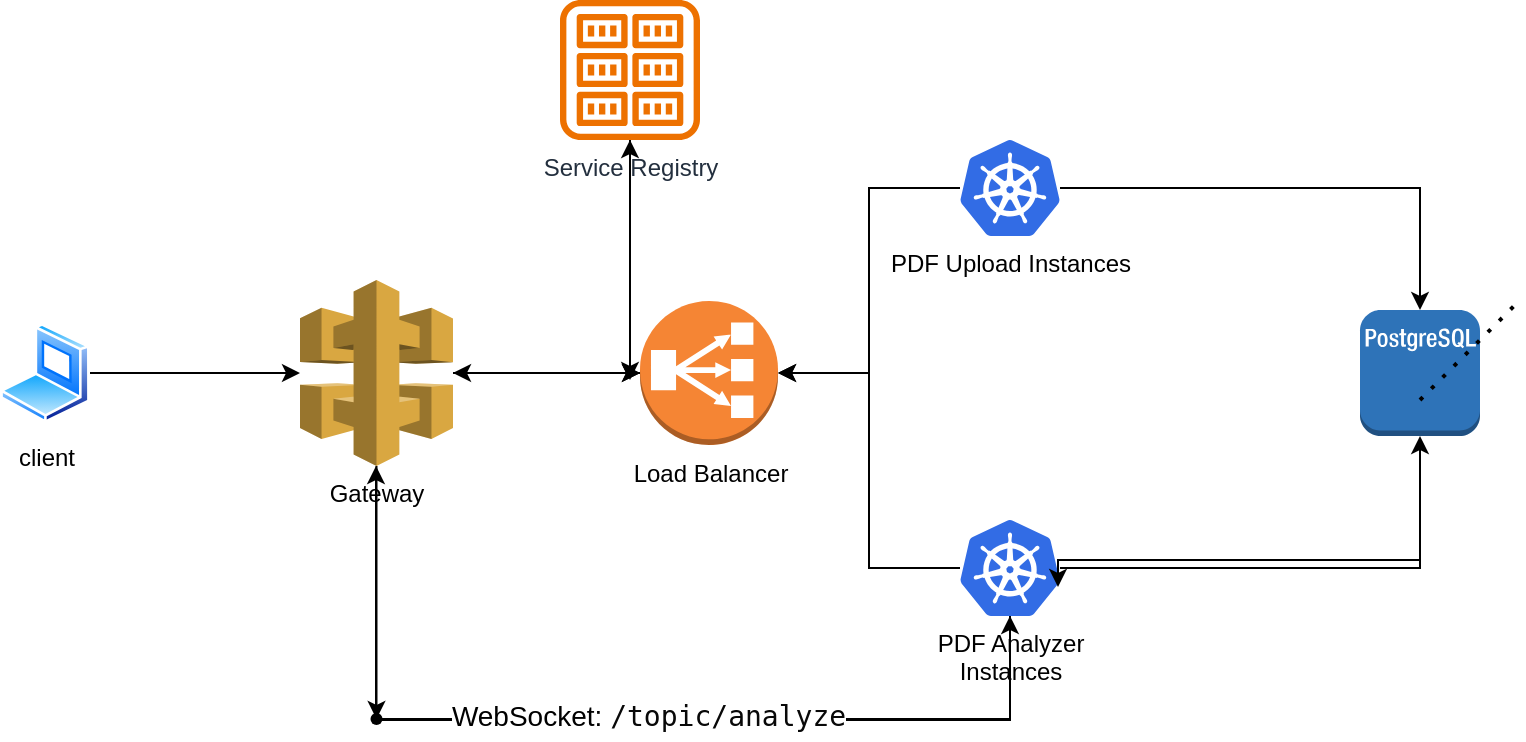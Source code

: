 <mxfile version="24.2.1" type="device">
  <diagram name="Seite-1" id="JyPgvnvc2GJYqzVewFz3">
    <mxGraphModel dx="2066" dy="1111" grid="1" gridSize="10" guides="1" tooltips="1" connect="1" arrows="1" fold="1" page="1" pageScale="1" pageWidth="827" pageHeight="1169" math="0" shadow="0">
      <root>
        <mxCell id="0" />
        <mxCell id="1" parent="0" />
        <mxCell id="8xbBpxBC5o1SACbG_JmZ-13" value="" style="edgeStyle=orthogonalEdgeStyle;rounded=0;orthogonalLoop=1;jettySize=auto;html=1;" edge="1" parent="1" source="8xbBpxBC5o1SACbG_JmZ-2" target="8xbBpxBC5o1SACbG_JmZ-10">
          <mxGeometry relative="1" as="geometry" />
        </mxCell>
        <mxCell id="8xbBpxBC5o1SACbG_JmZ-14" style="edgeStyle=orthogonalEdgeStyle;rounded=0;orthogonalLoop=1;jettySize=auto;html=1;" edge="1" parent="1" source="8xbBpxBC5o1SACbG_JmZ-2" target="8xbBpxBC5o1SACbG_JmZ-3">
          <mxGeometry relative="1" as="geometry" />
        </mxCell>
        <mxCell id="8xbBpxBC5o1SACbG_JmZ-35" value="" style="edgeStyle=orthogonalEdgeStyle;rounded=0;orthogonalLoop=1;jettySize=auto;html=1;" edge="1" parent="1" source="8xbBpxBC5o1SACbG_JmZ-2" target="8xbBpxBC5o1SACbG_JmZ-34">
          <mxGeometry relative="1" as="geometry" />
        </mxCell>
        <mxCell id="8xbBpxBC5o1SACbG_JmZ-2" value="Gateway" style="outlineConnect=0;dashed=0;verticalLabelPosition=bottom;verticalAlign=top;align=center;html=1;shape=mxgraph.aws3.api_gateway;fillColor=#D9A741;gradientColor=none;" vertex="1" parent="1">
          <mxGeometry x="170" y="530" width="76.5" height="93" as="geometry" />
        </mxCell>
        <mxCell id="8xbBpxBC5o1SACbG_JmZ-15" style="edgeStyle=orthogonalEdgeStyle;rounded=0;orthogonalLoop=1;jettySize=auto;html=1;" edge="1" parent="1" source="8xbBpxBC5o1SACbG_JmZ-3">
          <mxGeometry relative="1" as="geometry">
            <mxPoint x="335" y="580" as="targetPoint" />
          </mxGeometry>
        </mxCell>
        <mxCell id="8xbBpxBC5o1SACbG_JmZ-3" value="Service Registry" style="sketch=0;outlineConnect=0;fontColor=#232F3E;gradientColor=none;fillColor=#ED7100;strokeColor=none;dashed=0;verticalLabelPosition=bottom;verticalAlign=top;align=center;html=1;fontSize=12;fontStyle=0;aspect=fixed;pointerEvents=1;shape=mxgraph.aws4.registry;" vertex="1" parent="1">
          <mxGeometry x="300" y="390" width="70" height="70" as="geometry" />
        </mxCell>
        <mxCell id="8xbBpxBC5o1SACbG_JmZ-16" style="edgeStyle=orthogonalEdgeStyle;rounded=0;orthogonalLoop=1;jettySize=auto;html=1;" edge="1" parent="1" source="8xbBpxBC5o1SACbG_JmZ-10" target="8xbBpxBC5o1SACbG_JmZ-2">
          <mxGeometry relative="1" as="geometry" />
        </mxCell>
        <mxCell id="8xbBpxBC5o1SACbG_JmZ-10" value="Load Balancer&lt;div&gt;&lt;br&gt;&lt;/div&gt;" style="outlineConnect=0;dashed=0;verticalLabelPosition=bottom;verticalAlign=top;align=center;html=1;shape=mxgraph.aws3.classic_load_balancer;fillColor=#F58534;gradientColor=none;" vertex="1" parent="1">
          <mxGeometry x="340" y="540.5" width="69" height="72" as="geometry" />
        </mxCell>
        <mxCell id="8xbBpxBC5o1SACbG_JmZ-11" style="edgeStyle=orthogonalEdgeStyle;rounded=0;orthogonalLoop=1;jettySize=auto;html=1;entryX=0;entryY=0.5;entryDx=0;entryDy=0;entryPerimeter=0;" edge="1" parent="1" source="8xbBpxBC5o1SACbG_JmZ-2" target="8xbBpxBC5o1SACbG_JmZ-10">
          <mxGeometry relative="1" as="geometry" />
        </mxCell>
        <mxCell id="8xbBpxBC5o1SACbG_JmZ-17" value="PDF Upload Instances&lt;div&gt;&lt;br&gt;&lt;/div&gt;" style="image;sketch=0;aspect=fixed;html=1;points=[];align=center;fontSize=12;image=img/lib/mscae/Kubernetes.svg;" vertex="1" parent="1">
          <mxGeometry x="500" y="460" width="50" height="48" as="geometry" />
        </mxCell>
        <mxCell id="8xbBpxBC5o1SACbG_JmZ-32" style="edgeStyle=orthogonalEdgeStyle;rounded=0;orthogonalLoop=1;jettySize=auto;html=1;" edge="1" parent="1" source="8xbBpxBC5o1SACbG_JmZ-18" target="8xbBpxBC5o1SACbG_JmZ-24">
          <mxGeometry relative="1" as="geometry" />
        </mxCell>
        <mxCell id="8xbBpxBC5o1SACbG_JmZ-38" style="edgeStyle=orthogonalEdgeStyle;rounded=0;orthogonalLoop=1;jettySize=auto;html=1;" edge="1" parent="1" source="8xbBpxBC5o1SACbG_JmZ-18" target="8xbBpxBC5o1SACbG_JmZ-2">
          <mxGeometry relative="1" as="geometry">
            <Array as="points">
              <mxPoint x="525" y="750" />
              <mxPoint x="208" y="750" />
            </Array>
          </mxGeometry>
        </mxCell>
        <mxCell id="8xbBpxBC5o1SACbG_JmZ-18" value="&lt;div&gt;PDF Analyzer&lt;/div&gt;&lt;div&gt;Instances&lt;/div&gt;" style="image;sketch=0;aspect=fixed;html=1;points=[];align=center;fontSize=12;image=img/lib/mscae/Kubernetes.svg;" vertex="1" parent="1">
          <mxGeometry x="500" y="650" width="50" height="48" as="geometry" />
        </mxCell>
        <mxCell id="8xbBpxBC5o1SACbG_JmZ-19" style="edgeStyle=orthogonalEdgeStyle;rounded=0;orthogonalLoop=1;jettySize=auto;html=1;entryX=1;entryY=0.5;entryDx=0;entryDy=0;entryPerimeter=0;" edge="1" parent="1" source="8xbBpxBC5o1SACbG_JmZ-17" target="8xbBpxBC5o1SACbG_JmZ-10">
          <mxGeometry relative="1" as="geometry" />
        </mxCell>
        <mxCell id="8xbBpxBC5o1SACbG_JmZ-20" style="edgeStyle=orthogonalEdgeStyle;rounded=0;orthogonalLoop=1;jettySize=auto;html=1;entryX=1;entryY=0.5;entryDx=0;entryDy=0;entryPerimeter=0;" edge="1" parent="1" source="8xbBpxBC5o1SACbG_JmZ-18" target="8xbBpxBC5o1SACbG_JmZ-10">
          <mxGeometry relative="1" as="geometry" />
        </mxCell>
        <mxCell id="8xbBpxBC5o1SACbG_JmZ-27" style="edgeStyle=orthogonalEdgeStyle;rounded=0;orthogonalLoop=1;jettySize=auto;html=1;entryX=0.98;entryY=0.604;entryDx=0;entryDy=0;entryPerimeter=0;" edge="1" parent="1">
          <mxGeometry relative="1" as="geometry">
            <mxPoint x="549" y="683.492" as="targetPoint" />
            <mxPoint x="730" y="612.5" as="sourcePoint" />
            <Array as="points">
              <mxPoint x="730" y="670" />
              <mxPoint x="549" y="670" />
            </Array>
          </mxGeometry>
        </mxCell>
        <mxCell id="8xbBpxBC5o1SACbG_JmZ-24" value="" style="outlineConnect=0;dashed=0;verticalLabelPosition=bottom;verticalAlign=top;align=center;html=1;shape=mxgraph.aws3.postgre_sql_instance;fillColor=#2E73B8;gradientColor=none;" vertex="1" parent="1">
          <mxGeometry x="700" y="545" width="60" height="63" as="geometry" />
        </mxCell>
        <mxCell id="8xbBpxBC5o1SACbG_JmZ-29" style="edgeStyle=orthogonalEdgeStyle;rounded=0;orthogonalLoop=1;jettySize=auto;html=1;entryX=0.5;entryY=0;entryDx=0;entryDy=0;entryPerimeter=0;" edge="1" parent="1" source="8xbBpxBC5o1SACbG_JmZ-17" target="8xbBpxBC5o1SACbG_JmZ-24">
          <mxGeometry relative="1" as="geometry" />
        </mxCell>
        <mxCell id="8xbBpxBC5o1SACbG_JmZ-31" style="edgeStyle=orthogonalEdgeStyle;rounded=0;orthogonalLoop=1;jettySize=auto;html=1;" edge="1" parent="1" source="8xbBpxBC5o1SACbG_JmZ-30" target="8xbBpxBC5o1SACbG_JmZ-2">
          <mxGeometry relative="1" as="geometry" />
        </mxCell>
        <mxCell id="8xbBpxBC5o1SACbG_JmZ-30" value="client" style="image;aspect=fixed;perimeter=ellipsePerimeter;html=1;align=center;shadow=0;dashed=0;spacingTop=3;image=img/lib/active_directory/laptop_client.svg;" vertex="1" parent="1">
          <mxGeometry x="20" y="551.5" width="45" height="50" as="geometry" />
        </mxCell>
        <mxCell id="8xbBpxBC5o1SACbG_JmZ-33" value="" style="endArrow=none;dashed=1;html=1;dashPattern=1 3;strokeWidth=2;rounded=0;" edge="1" parent="1">
          <mxGeometry width="50" height="50" relative="1" as="geometry">
            <mxPoint x="730" y="590" as="sourcePoint" />
            <mxPoint x="780" y="540" as="targetPoint" />
          </mxGeometry>
        </mxCell>
        <mxCell id="8xbBpxBC5o1SACbG_JmZ-36" style="edgeStyle=orthogonalEdgeStyle;rounded=0;orthogonalLoop=1;jettySize=auto;html=1;" edge="1" parent="1" source="8xbBpxBC5o1SACbG_JmZ-34" target="8xbBpxBC5o1SACbG_JmZ-18">
          <mxGeometry relative="1" as="geometry" />
        </mxCell>
        <mxCell id="8xbBpxBC5o1SACbG_JmZ-37" value="&lt;font style=&quot;font-size: 14px;&quot;&gt;WebSocket:&amp;nbsp;&lt;span style=&quot;font-family: &amp;quot;Fira Code&amp;quot;, monospace; color: rgb(8, 8, 8);&quot;&gt;/topic/analyze&lt;/span&gt;&lt;/font&gt;" style="edgeLabel;html=1;align=center;verticalAlign=middle;resizable=0;points=[];" vertex="1" connectable="0" parent="8xbBpxBC5o1SACbG_JmZ-36">
          <mxGeometry x="-0.268" y="3" relative="1" as="geometry">
            <mxPoint y="1" as="offset" />
          </mxGeometry>
        </mxCell>
        <mxCell id="8xbBpxBC5o1SACbG_JmZ-34" value="" style="shape=waypoint;sketch=0;size=6;pointerEvents=1;points=[];fillColor=#D9A741;resizable=0;rotatable=0;perimeter=centerPerimeter;snapToPoint=1;verticalAlign=top;dashed=0;gradientColor=none;" vertex="1" parent="1">
          <mxGeometry x="198.25" y="739.5" width="20" height="20" as="geometry" />
        </mxCell>
      </root>
    </mxGraphModel>
  </diagram>
</mxfile>
